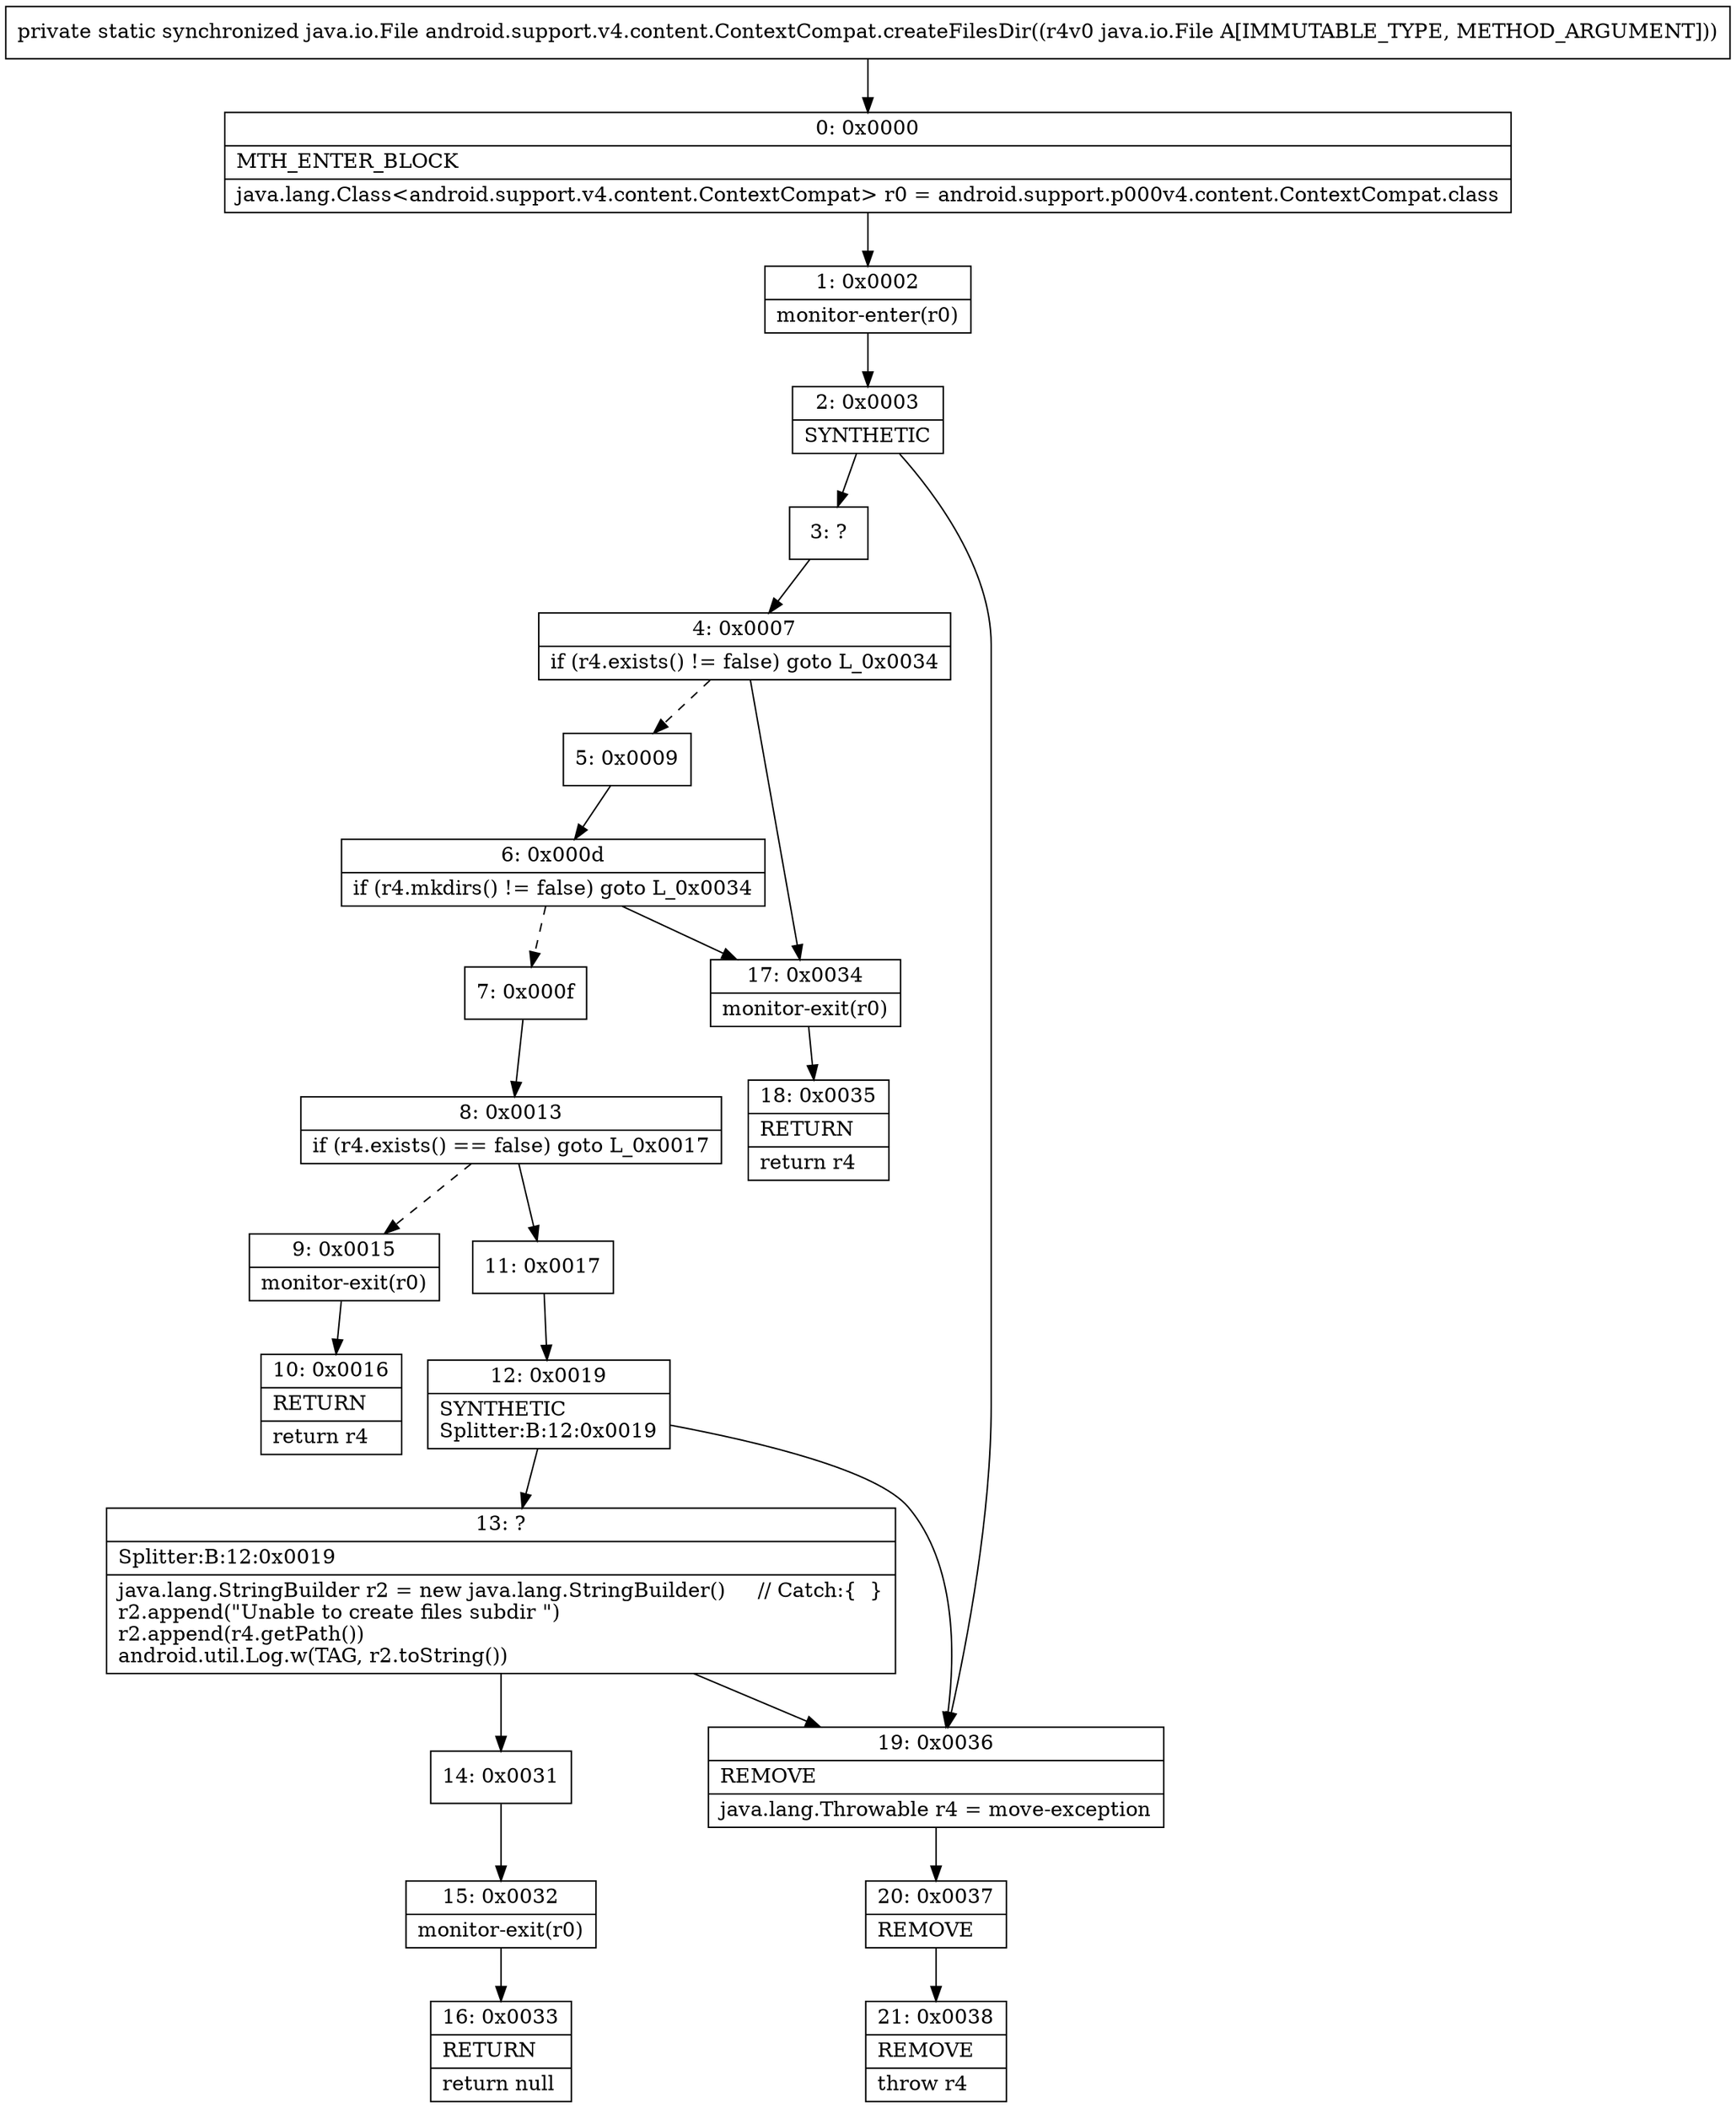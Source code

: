 digraph "CFG forandroid.support.v4.content.ContextCompat.createFilesDir(Ljava\/io\/File;)Ljava\/io\/File;" {
Node_0 [shape=record,label="{0\:\ 0x0000|MTH_ENTER_BLOCK\l|java.lang.Class\<android.support.v4.content.ContextCompat\> r0 = android.support.p000v4.content.ContextCompat.class\l}"];
Node_1 [shape=record,label="{1\:\ 0x0002|monitor\-enter(r0)\l}"];
Node_2 [shape=record,label="{2\:\ 0x0003|SYNTHETIC\l}"];
Node_3 [shape=record,label="{3\:\ ?}"];
Node_4 [shape=record,label="{4\:\ 0x0007|if (r4.exists() != false) goto L_0x0034\l}"];
Node_5 [shape=record,label="{5\:\ 0x0009}"];
Node_6 [shape=record,label="{6\:\ 0x000d|if (r4.mkdirs() != false) goto L_0x0034\l}"];
Node_7 [shape=record,label="{7\:\ 0x000f}"];
Node_8 [shape=record,label="{8\:\ 0x0013|if (r4.exists() == false) goto L_0x0017\l}"];
Node_9 [shape=record,label="{9\:\ 0x0015|monitor\-exit(r0)\l}"];
Node_10 [shape=record,label="{10\:\ 0x0016|RETURN\l|return r4\l}"];
Node_11 [shape=record,label="{11\:\ 0x0017}"];
Node_12 [shape=record,label="{12\:\ 0x0019|SYNTHETIC\lSplitter:B:12:0x0019\l}"];
Node_13 [shape=record,label="{13\:\ ?|Splitter:B:12:0x0019\l|java.lang.StringBuilder r2 = new java.lang.StringBuilder()     \/\/ Catch:\{  \}\lr2.append(\"Unable to create files subdir \")\lr2.append(r4.getPath())\landroid.util.Log.w(TAG, r2.toString())\l}"];
Node_14 [shape=record,label="{14\:\ 0x0031}"];
Node_15 [shape=record,label="{15\:\ 0x0032|monitor\-exit(r0)\l}"];
Node_16 [shape=record,label="{16\:\ 0x0033|RETURN\l|return null\l}"];
Node_17 [shape=record,label="{17\:\ 0x0034|monitor\-exit(r0)\l}"];
Node_18 [shape=record,label="{18\:\ 0x0035|RETURN\l|return r4\l}"];
Node_19 [shape=record,label="{19\:\ 0x0036|REMOVE\l|java.lang.Throwable r4 = move\-exception\l}"];
Node_20 [shape=record,label="{20\:\ 0x0037|REMOVE\l}"];
Node_21 [shape=record,label="{21\:\ 0x0038|REMOVE\l|throw r4\l}"];
MethodNode[shape=record,label="{private static synchronized java.io.File android.support.v4.content.ContextCompat.createFilesDir((r4v0 java.io.File A[IMMUTABLE_TYPE, METHOD_ARGUMENT])) }"];
MethodNode -> Node_0;
Node_0 -> Node_1;
Node_1 -> Node_2;
Node_2 -> Node_3;
Node_2 -> Node_19;
Node_3 -> Node_4;
Node_4 -> Node_5[style=dashed];
Node_4 -> Node_17;
Node_5 -> Node_6;
Node_6 -> Node_7[style=dashed];
Node_6 -> Node_17;
Node_7 -> Node_8;
Node_8 -> Node_9[style=dashed];
Node_8 -> Node_11;
Node_9 -> Node_10;
Node_11 -> Node_12;
Node_12 -> Node_13;
Node_12 -> Node_19;
Node_13 -> Node_14;
Node_13 -> Node_19;
Node_14 -> Node_15;
Node_15 -> Node_16;
Node_17 -> Node_18;
Node_19 -> Node_20;
Node_20 -> Node_21;
}


